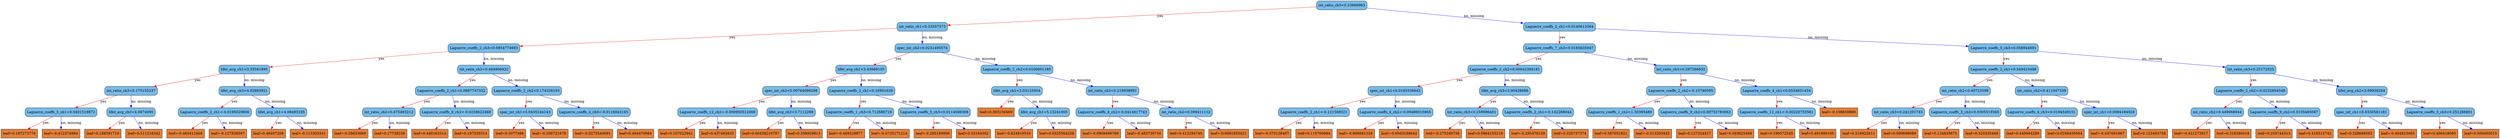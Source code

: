 digraph {
	graph [bb="0,0,8143.8,567",
		rankdir=TB
	];
	node [label="\N"];
	0	[fillcolor="#78bceb",
		height=0.5,
		label="int_ratio_ch3<0.23666963",
		pos="3948.9,549",
		shape=box,
		style="filled, rounded",
		width=2.2326];
	1	[fillcolor="#78bceb",
		height=0.5,
		label="int_ratio_ch1<0.33557573",
		pos="2899.9,460.5",
		shape=box,
		style="filled, rounded",
		width=2.2326];
	0 -> 1	[color="#FF0000",
		label=yes,
		lp="3527.9,504.75",
		pos="e,2980.7,468.17 3868.3,541.36 3676.7,525.55 3194.6,485.8 2991.9,469.09"];
	2	[fillcolor="#78bceb",
		height=0.5,
		label="Laguerre_coeffs_2_ch1<0.0140613364",
		pos="4993.9,460.5",
		shape=box,
		style="filled, rounded",
		width=3.2014];
	0 -> 2	[color="#0000FF",
		label="no, missing",
		lp="4597.8,504.75",
		pos="e,4878.5,471.05 4029.6,541.32 4210.4,526.35 4649.3,490.02 4867,472"];
	3	[fillcolor="#78bceb",
		height=0.5,
		label="Laguerre_coeffs_2_ch3<0.0954774693",
		pos="1594.9,372",
		shape=box,
		style="filled, rounded",
		width=3.2014];
	1 -> 3	[color="#FF0000",
		label=yes,
		lp="2373.9,416.25",
		pos="e,1710.2,380.64 2819.2,454.15 2599.3,439.57 1987.7,399.04 1721.4,381.39"];
	4	[fillcolor="#78bceb",
		height=0.5,
		label="spec_int_ch2<0.0231495574",
		pos="2899.9,372",
		shape=box,
		style="filled, rounded",
		width=2.4097];
	1 -> 4	[color="#0000FF",
		label="no, missing",
		lp="2931.8,416.25",
		pos="e,2899.9,390.35 2899.9,442.41 2899.9,430.76 2899.9,415.05 2899.9,401.52"];
	5	[fillcolor="#78bceb",
		height=0.5,
		label="Laguerre_coeffs_7_ch3<0.0185635947",
		pos="4993.9,372",
		shape=box,
		style="filled, rounded",
		width=3.2014];
	2 -> 5	[color="#FF0000",
		label=yes,
		lp="5002.9,416.25",
		pos="e,4993.9,390.35 4993.9,442.41 4993.9,430.76 4993.9,415.05 4993.9,401.52"];
	6	[fillcolor="#78bceb",
		height=0.5,
		label="Laguerre_coeffs_5_ch3<0.058944691",
		pos="6467.9,372",
		shape=box,
		style="filled, rounded",
		width=3.1076];
	2 -> 6	[color="#0000FF",
		label="no, missing",
		lp="5895.8,416.25",
		pos="e,6355.5,379.59 5109.5,452.71 5382.2,436.71 6063.5,396.73 6344.1,380.26"];
	7	[fillcolor="#78bceb",
		height=0.5,
		label="lifet_avg_ch1<3.35561895",
		pos="760.88,283.5",
		shape=box,
		style="filled, rounded",
		width=2.2639];
	3 -> 7	[color="#FF0000",
		label=yes,
		lp="1261.9,327.75",
		pos="e,842.68,292.98 1479.3,359.02 1312.5,341.71 1007.2,310.05 853.9,294.15"];
	8	[fillcolor="#78bceb",
		height=0.5,
		label="int_ratio_ch2<0.494906932",
		pos="1594.9,283.5",
		shape=box,
		style="filled, rounded",
		width=2.3264];
	3 -> 8	[color="#0000FF",
		label="no, missing",
		lp="1626.8,327.75",
		pos="e,1594.9,301.85 1594.9,353.91 1594.9,342.26 1594.9,326.55 1594.9,313.02"];
	9	[fillcolor="#78bceb",
		height=0.5,
		label="lifet_avg_ch1<3.43669105",
		pos="2815.9,283.5",
		shape=box,
		style="filled, rounded",
		width=2.2639];
	4 -> 9	[color="#FF0000",
		label=yes,
		lp="2874.9,327.75",
		pos="e,2832.7,301.85 2883.3,353.91 2871,341.32 2854.2,323.98 2840.4,309.79"];
	10	[fillcolor="#78bceb",
		height=0.5,
		label="Laguerre_coeffs_2_ch2<0.0100601185",
		pos="3333.9,283.5",
		shape=box,
		style="filled, rounded",
		width=3.2014];
	4 -> 10	[color="#0000FF",
		label="no, missing",
		lp="3187.8,327.75",
		pos="e,3246.2,301.97 2986.9,353.65 3058.6,339.37 3160.2,319.12 3234.9,304.22"];
	15	[fillcolor="#78bceb",
		height=0.5,
		label="int_ratio_ch3<0.175155237",
		pos="434.88,195",
		shape=box,
		style="filled, rounded",
		width=2.3264];
	7 -> 15	[color="#FF0000",
		label=yes,
		lp="636.88,239.25",
		pos="e,500.63,213.45 695.3,265.1 642.22,251.02 567.37,231.16 511.53,216.34"];
	16	[fillcolor="#78bceb",
		height=0.5,
		label="lifet_avg_ch3<4.92883921",
		pos="760.88,195",
		shape=box,
		style="filled, rounded",
		width=2.2639];
	7 -> 16	[color="#0000FF",
		label="no, missing",
		lp="792.75,239.25",
		pos="e,760.88,213.35 760.88,265.41 760.88,253.76 760.88,238.05 760.88,224.52"];
	17	[fillcolor="#78bceb",
		height=0.5,
		label="Laguerre_coeffs_2_ch1<0.0887747332",
		pos="1472.9,195",
		shape=box,
		style="filled, rounded",
		width=3.2014];
	8 -> 17	[color="#FF0000",
		label=yes,
		lp="1553.9,239.25",
		pos="e,1497.2,213.27 1570.5,265.2 1552.1,252.18 1526.7,234.17 1506.4,219.79"];
	18	[fillcolor="#78bceb",
		height=0.5,
		label="Laguerre_coeffs_2_ch2<0.174328193",
		pos="1717.9,195",
		shape=box,
		style="filled, rounded",
		width=3.1076];
	8 -> 18	[color="#0000FF",
		label="no, missing",
		lp="1699.8,239.25",
		pos="e,1693.3,213.27 1619.5,265.2 1638,252.18 1663.6,234.17 1684,219.79"];
	31	[fillcolor="#78bceb",
		height=0.5,
		label="Laguerre_coeffs_5_ch1<0.0401519872",
		pos="193.88,106.5",
		shape=box,
		style="filled, rounded",
		width=3.2014];
	15 -> 31	[color="#FF0000",
		label=yes,
		lp="345.88,150.75",
		pos="e,242.28,124.87 386.39,176.6 347.91,162.79 293.95,143.42 252.94,128.7"];
	32	[fillcolor="#78bceb",
		height=0.5,
		label="lifet_avg_ch3<4.0874095",
		pos="434.88,106.5",
		shape=box,
		style="filled, rounded",
		width=2.1701];
	15 -> 32	[color="#0000FF",
		label="no, missing",
		lp="466.75,150.75",
		pos="e,434.88,124.85 434.88,176.91 434.88,165.26 434.88,149.55 434.88,136.02"];
	33	[fillcolor="#78bceb",
		height=0.5,
		label="Laguerre_coeffs_2_ch1<-0.0195029806",
		pos="695.88,106.5",
		shape=box,
		style="filled, rounded",
		width=3.2639];
	16 -> 33	[color="#FF0000",
		label=yes,
		lp="743.88,150.75",
		pos="e,708.91,124.85 748.03,176.91 738.83,164.67 726.27,147.95 715.78,133.99"];
	34	[fillcolor="#78bceb",
		height=0.5,
		label="lifet_avg_ch1<4.08493185",
		pos="912.88,106.5",
		shape=box,
		style="filled, rounded",
		width=2.2639];
	16 -> 34	[color="#0000FF",
		label="no, missing",
		lp="882.75,150.75",
		pos="e,882.27,124.91 791.27,176.7 814.6,163.43 847.02,144.98 872.52,130.46"];
	63	[fillcolor="#e48038",
		height=0.5,
		label="leaf=0.197273776",
		pos="57.875,18",
		shape=box,
		style=filled,
		width=1.6076];
	31 -> 63	[color="#FF0000",
		label=yes,
		lp="147.88,62.25",
		pos="e,85.023,36.267 166.68,88.203 146.02,75.062 117.38,56.846 94.67,42.403"];
	64	[fillcolor="#e48038",
		height=0.5,
		label="leaf=-0.412374884",
		pos="193.88,18",
		shape=box,
		style=filled,
		width=1.6701];
	31 -> 64	[color="#0000FF",
		label="no, missing",
		lp="225.75,62.25",
		pos="e,193.88,36.35 193.88,88.41 193.88,76.758 193.88,61.047 193.88,47.519"];
	65	[fillcolor="#e48038",
		height=0.5,
		label="leaf=0.188591719",
		pos="329.88,18",
		shape=box,
		style=filled,
		width=1.6076];
	32 -> 65	[color="#FF0000",
		label=yes,
		lp="400.88,62.25",
		pos="e,350.83,36.267 413.88,88.203 398.28,75.356 376.8,57.661 359.47,43.38"];
	66	[fillcolor="#e48038",
		height=0.5,
		label="leaf=0.511216342",
		pos="463.88,18",
		shape=box,
		style=filled,
		width=1.6076];
	32 -> 66	[color="#0000FF",
		label="no, missing",
		lp="484.75,62.25",
		pos="e,458.06,36.35 440.6,88.41 444.55,76.64 449.88,60.729 454.45,47.11"];
	67	[fillcolor="#e48038",
		height=0.5,
		label="leaf=-0.465412468",
		pos="599.88,18",
		shape=box,
		style=filled,
		width=1.6701];
	33 -> 67	[color="#FF0000",
		label=yes,
		lp="665.88,62.25",
		pos="e,619.13,36.35 676.91,88.41 662.8,75.698 643.33,58.157 627.5,43.889"];
	68	[fillcolor="#e48038",
		height=0.5,
		label="leaf=-0.127838597",
		pos="737.88,18",
		shape=box,
		style=filled,
		width=1.6701];
	33 -> 68	[color="#0000FF",
		label="no, missing",
		lp="752.75,62.25",
		pos="e,729.45,36.35 704.17,88.41 709.95,76.522 717.77,60.41 724.42,46.702"];
	69	[fillcolor="#e48038",
		height=0.5,
		label="leaf=0.48497209",
		pos="870.88,18",
		shape=box,
		style=filled,
		width=1.5139];
	34 -> 69	[color="#FF0000",
		label=yes,
		lp="904.88,62.25",
		pos="e,879.3,36.35 904.58,88.41 898.8,76.522 890.98,60.41 884.33,46.702"];
	70	[fillcolor="#e48038",
		height=0.5,
		label="leaf=-0.113303341",
		pos="1003.9,18",
		shape=box,
		style=filled,
		width=1.6701];
	34 -> 70	[color="#0000FF",
		label="no, missing",
		lp="998.75,62.25",
		pos="e,985.62,36.35 930.85,88.41 944.23,75.698 962.68,58.157 977.69,43.889"];
	35	[fillcolor="#78bceb",
		height=0.5,
		label="int_ratio_ch2<0.475463212",
		pos="1261.9,106.5",
		shape=box,
		style="filled, rounded",
		width=2.3264];
	17 -> 35	[color="#FF0000",
		label=yes,
		lp="1395.9,150.75",
		pos="e,1304.3,124.87 1430.4,176.6 1397,162.9 1350.3,143.75 1314.5,129.08"];
	36	[fillcolor="#78bceb",
		height=0.5,
		label="Laguerre_coeffs_6_ch2<-0.0258622468",
		pos="1480.9,106.5",
		shape=box,
		style="filled, rounded",
		width=3.2639];
	17 -> 36	[color="#0000FF",
		label="no, missing",
		lp="1509.8,150.75",
		pos="e,1479.3,124.85 1474.5,176.91 1475.5,165.26 1477,149.55 1478.2,136.02"];
	37	[fillcolor="#78bceb",
		height=0.5,
		label="spec_int_ch1<0.0435244143",
		pos="1713.9,106.5",
		shape=box,
		style="filled, rounded",
		width=2.4097];
	18 -> 37	[color="#FF0000",
		label=yes,
		lp="1725.9,150.75",
		pos="e,1714.7,124.85 1717.1,176.91 1716.5,165.26 1715.8,149.55 1715.2,136.02"];
	38	[fillcolor="#78bceb",
		height=0.5,
		label="Laguerre_coeffs_4_ch3<-0.0116043165",
		pos="1935.9,106.5",
		shape=box,
		style="filled, rounded",
		width=3.2639];
	18 -> 38	[color="#0000FF",
		label="no, missing",
		lp="1878.8,150.75",
		pos="e,1892.1,124.87 1761.7,176.6 1796.2,162.9 1844.5,143.75 1881.5,129.08"];
	71	[fillcolor="#e48038",
		height=0.5,
		label="leaf=-0.28633669",
		pos="1138.9,18",
		shape=box,
		style=filled,
		width=1.5764];
	35 -> 71	[color="#FF0000",
		label=yes,
		lp="1220.9,62.25",
		pos="e,1163.4,36.267 1237.3,88.203 1218.8,75.179 1193.2,57.173 1172.7,42.792"];
	72	[fillcolor="#e48038",
		height=0.5,
		label="leaf=0.17738238",
		pos="1267.9,18",
		shape=box,
		style=filled,
		width=1.5139];
	35 -> 72	[color="#0000FF",
		label="no, missing",
		lp="1297.8,62.25",
		pos="e,1266.7,36.35 1263.1,88.41 1263.9,76.758 1265,61.047 1265.9,47.519"];
	73	[fillcolor="#e48038",
		height=0.5,
		label="leaf=0.440163314",
		pos="1397.9,18",
		shape=box,
		style=filled,
		width=1.6076];
	36 -> 73	[color="#FF0000",
		label=yes,
		lp="1455.9,62.25",
		pos="e,1414.5,36.35 1464.5,88.41 1452.4,75.816 1435.8,58.481 1422.1,44.286"];
	74	[fillcolor="#e48038",
		height=0.5,
		label="leaf=0.197530314",
		pos="1531.9,18",
		shape=box,
		style=filled,
		width=1.6076];
	36 -> 74	[color="#0000FF",
		label="no, missing",
		lp="1543.8,62.25",
		pos="e,1521.6,36.35 1491,88.41 1498.1,76.287 1507.8,59.77 1516,45.89"];
	75	[fillcolor="#e48038",
		height=0.5,
		label="leaf=0.3077586",
		pos="1658.9,18",
		shape=box,
		style=filled,
		width=1.4201];
	37 -> 75	[color="#FF0000",
		label=yes,
		lp="1700.9,62.25",
		pos="e,1669.9,36.35 1703,88.41 1695.3,76.287 1684.8,59.77 1676,45.89"];
	76	[fillcolor="#e48038",
		height=0.5,
		label="leaf=-0.206721678",
		pos="1787.9,18",
		shape=box,
		style=filled,
		width=1.6701];
	37 -> 76	[color="#0000FF",
		label="no, missing",
		lp="1789.8,62.25",
		pos="e,1773,36.35 1728.5,88.41 1739.1,76.051 1753.5,59.127 1765.6,45.085"];
	77	[fillcolor="#e48038",
		height=0.5,
		label="leaf=-0.0273540691",
		pos="1929.9,18",
		shape=box,
		style=filled,
		width=1.7639];
	38 -> 77	[color="#FF0000",
		label=yes,
		lp="1942.9,62.25",
		pos="e,1931.1,36.35 1934.7,88.41 1933.9,76.758 1932.8,61.047 1931.9,47.519"];
	78	[fillcolor="#e48038",
		height=0.5,
		label="leaf=0.494470984",
		pos="2068.9,18",
		shape=box,
		style=filled,
		width=1.6076];
	38 -> 78	[color="#0000FF",
		label="no, missing",
		lp="2046.8,62.25",
		pos="e,2042.3,36.267 1962.5,88.203 1982.7,75.062 2010.7,56.846 2032.9,42.403"];
	19	[fillcolor="#78bceb",
		height=0.5,
		label="spec_int_ch3<0.00764098298",
		pos="2585.9,195",
		shape=box,
		style="filled, rounded",
		width=2.5035];
	9 -> 19	[color="#FF0000",
		label=yes,
		lp="2730.9,239.25",
		pos="e,2632.1,213.37 2769.6,265.1 2733,251.35 2681.8,232.08 2642.7,217.39"];
	20	[fillcolor="#78bceb",
		height=0.5,
		label="Laguerre_coeffs_2_ch1<0.16951628",
		pos="2815.9,195",
		shape=box,
		style="filled, rounded",
		width=3.0139];
	9 -> 20	[color="#0000FF",
		label="no, missing",
		lp="2847.8,239.25",
		pos="e,2815.9,213.35 2815.9,265.41 2815.9,253.76 2815.9,238.05 2815.9,224.52"];
	21	[fillcolor="#78bceb",
		height=0.5,
		label="lifet_avg_ch1<3.03125954",
		pos="3333.9,195",
		shape=box,
		style="filled, rounded",
		width=2.2639];
	10 -> 21	[color="#FF0000",
		label=yes,
		lp="3342.9,239.25",
		pos="e,3333.9,213.35 3333.9,265.41 3333.9,253.76 3333.9,238.05 3333.9,224.52"];
	22	[fillcolor="#78bceb",
		height=0.5,
		label="int_ratio_ch3<0.218938991",
		pos="3635.9,195",
		shape=box,
		style="filled, rounded",
		width=2.3264];
	10 -> 22	[color="#0000FF",
		label="no, missing",
		lp="3544.8,239.25",
		pos="e,3575,213.45 3394.6,265.1 3443.6,251.07 3512.6,231.32 3564.2,216.53"];
	39	[fillcolor="#78bceb",
		height=0.5,
		label="Laguerre_coeffs_12_ch2<-0.000950512069",
		pos="2336.9,106.5",
		shape=box,
		style="filled, rounded",
		width=3.5451];
	19 -> 39	[color="#FF0000",
		label=yes,
		lp="2492.9,150.75",
		pos="e,2386.9,124.87 2535.8,176.6 2495.9,162.76 2440,143.34 2397.6,128.61"];
	40	[fillcolor="#78bceb",
		height=0.5,
		label="lifet_avg_ch3<3.7112298",
		pos="2585.9,106.5",
		shape=box,
		style="filled, rounded",
		width=2.1701];
	19 -> 40	[color="#0000FF",
		label="no, missing",
		lp="2617.8,150.75",
		pos="e,2585.9,124.85 2585.9,176.91 2585.9,165.26 2585.9,149.55 2585.9,136.02"];
	41	[fillcolor="#78bceb",
		height=0.5,
		label="Laguerre_coeffs_1_ch3<0.712686718",
		pos="2799.9,106.5",
		shape=box,
		style="filled, rounded",
		width=3.1076];
	20 -> 41	[color="#FF0000",
		label=yes,
		lp="2818.9,150.75",
		pos="e,2803.1,124.85 2812.7,176.91 2810.6,165.26 2807.7,149.55 2805.2,136.02"];
	42	[fillcolor="#78bceb",
		height=0.5,
		label="Laguerre_coeffs_5_ch3<0.0114508308",
		pos="3044.9,106.5",
		shape=box,
		style="filled, rounded",
		width=3.2014];
	20 -> 42	[color="#0000FF",
		label="no, missing",
		lp="2983.8,150.75",
		pos="e,2998.9,124.87 2861.9,176.6 2898.4,162.85 2949.4,143.58 2988.3,128.89"];
	79	[fillcolor="#e48038",
		height=0.5,
		label="leaf=0.107022941",
		pos="2202.9,18",
		shape=box,
		style=filled,
		width=1.6076];
	39 -> 79	[color="#FF0000",
		label=yes,
		lp="2291.9,62.25",
		pos="e,2229.6,36.267 2310.1,88.203 2289.7,75.062 2261.5,56.846 2239.1,42.403"];
	80	[fillcolor="#e48038",
		height=0.5,
		label="leaf=0.437482625",
		pos="2336.9,18",
		shape=box,
		style=filled,
		width=1.6076];
	39 -> 80	[color="#0000FF",
		label="no, missing",
		lp="2368.8,62.25",
		pos="e,2336.9,36.35 2336.9,88.41 2336.9,76.758 2336.9,61.047 2336.9,47.519"];
	81	[fillcolor="#e48038",
		height=0.5,
		label="leaf=0.00438210787",
		pos="2477.9,18",
		shape=box,
		style=filled,
		width=1.7951];
	40 -> 81	[color="#FF0000",
		label=yes,
		lp="2550.9,62.25",
		pos="e,2499.4,36.267 2564.3,88.203 2548.2,75.356 2526.1,57.661 2508.3,43.38"];
	82	[fillcolor="#e48038",
		height=0.5,
		label="leaf=0.358929813",
		pos="2618.9,18",
		shape=box,
		style=filled,
		width=1.6076];
	40 -> 82	[color="#0000FF",
		label="no, missing",
		lp="2637.8,62.25",
		pos="e,2612.3,36.35 2592.4,88.41 2596.9,76.522 2603.1,60.41 2608.3,46.702"];
	83	[fillcolor="#e48038",
		height=0.5,
		label="leaf=-0.469229877",
		pos="2754.9,18",
		shape=box,
		style=filled,
		width=1.6701];
	41 -> 83	[color="#FF0000",
		label=yes,
		lp="2790.9,62.25",
		pos="e,2763.9,36.35 2791,88.41 2784.7,76.405 2776.3,60.091 2769.1,46.295"];
	84	[fillcolor="#e48038",
		height=0.5,
		label="leaf=-0.0735171214",
		pos="2896.9,18",
		shape=box,
		style=filled,
		width=1.7639];
	41 -> 84	[color="#0000FF",
		label="no, missing",
		lp="2889.8,62.25",
		pos="e,2877.4,36.35 2819,88.41 2833.3,75.698 2853,58.157 2869,43.889"];
	85	[fillcolor="#e48038",
		height=0.5,
		label="leaf=-0.285180956",
		pos="3038.9,18",
		shape=box,
		style=filled,
		width=1.6701];
	42 -> 85	[color="#FF0000",
		label=yes,
		lp="3051.9,62.25",
		pos="e,3040.1,36.35 3043.7,88.41 3042.9,76.758 3041.8,61.047 3040.9,47.519"];
	86	[fillcolor="#e48038",
		height=0.5,
		label="leaf=0.35164392",
		pos="3171.9,18",
		shape=box,
		style=filled,
		width=1.5139];
	42 -> 86	[color="#0000FF",
		label="no, missing",
		lp="3151.8,62.25",
		pos="e,3146.5,36.267 3070.3,88.203 3089.5,75.12 3116.1,57.01 3137.2,42.597"];
	43	[fillcolor="#e48038",
		height=0.5,
		label="leaf=0.393156469",
		pos="3256.9,106.5",
		shape=box,
		style=filled,
		width=1.6076];
	21 -> 43	[color="#FF0000",
		label=yes,
		lp="3311.9,150.75",
		pos="e,3272.3,124.85 3318.7,176.91 3307.6,164.43 3292.3,147.3 3279.7,133.18"];
	44	[fillcolor="#78bceb",
		height=0.5,
		label="lifet_avg_ch1<5.13241005",
		pos="3413.9,106.5",
		shape=box,
		style="filled, rounded",
		width=2.2639];
	21 -> 44	[color="#0000FF",
		label="no, missing",
		lp="3413.8,150.75",
		pos="e,3397.8,124.85 3349.7,176.91 3361.2,164.43 3377.1,147.3 3390.1,133.18"];
	45	[fillcolor="#78bceb",
		height=0.5,
		label="Laguerre_coeffs_4_ch2<-0.0414817743",
		pos="3635.9,106.5",
		shape=box,
		style="filled, rounded",
		width=3.2639];
	22 -> 45	[color="#FF0000",
		label=yes,
		lp="3644.9,150.75",
		pos="e,3635.9,124.85 3635.9,176.91 3635.9,165.26 3635.9,149.55 3635.9,136.02"];
	46	[fillcolor="#78bceb",
		height=0.5,
		label="int_ratio_ch2<0.399411112",
		pos="3864.9,106.5",
		shape=box,
		style="filled, rounded",
		width=2.3264];
	22 -> 46	[color="#0000FF",
		label="no, missing",
		lp="3803.8,150.75",
		pos="e,3818.9,124.87 3681.9,176.6 3718.4,162.85 3769.4,143.58 3808.3,128.89"];
	87	[fillcolor="#e48038",
		height=0.5,
		label="leaf=-0.624919534",
		pos="3304.9,18",
		shape=box,
		style=filled,
		width=1.6701];
	44 -> 87	[color="#FF0000",
		label=yes,
		lp="3378.9,62.25",
		pos="e,3326.6,36.267 3392.1,88.203 3375.9,75.356 3353.6,57.661 3335.6,43.38"];
	88	[fillcolor="#e48038",
		height=0.5,
		label="leaf=0.0325564258",
		pos="3443.9,18",
		shape=box,
		style=filled,
		width=1.7014];
	44 -> 88	[color="#0000FF",
		label="no, missing",
		lp="3463.8,62.25",
		pos="e,3437.9,36.35 3419.8,88.41 3423.9,76.64 3429.4,60.729 3434.1,47.11"];
	89	[fillcolor="#e48038",
		height=0.5,
		label="leaf=-0.0909496769",
		pos="3586.9,18",
		shape=box,
		style=filled,
		width=1.7639];
	45 -> 89	[color="#FF0000",
		label=yes,
		lp="3624.9,62.25",
		pos="e,3596.7,36.35 3626.2,88.41 3619.4,76.405 3610.2,60.091 3602.3,46.295"];
	90	[fillcolor="#e48038",
		height=0.5,
		label="leaf=-0.483739734",
		pos="3728.9,18",
		shape=box,
		style=filled,
		width=1.6701];
	45 -> 90	[color="#0000FF",
		label="no, missing",
		lp="3722.8,62.25",
		pos="e,3710.2,36.35 3654.2,88.41 3667.9,75.698 3686.8,58.157 3702.1,43.889"];
	91	[fillcolor="#e48038",
		height=0.5,
		label="leaf=0.412294745",
		pos="3864.9,18",
		shape=box,
		style=filled,
		width=1.6076];
	46 -> 91	[color="#FF0000",
		label=yes,
		lp="3873.9,62.25",
		pos="e,3864.9,36.35 3864.9,88.41 3864.9,76.758 3864.9,61.047 3864.9,47.519"];
	92	[fillcolor="#e48038",
		height=0.5,
		label="leaf=-0.0881850421",
		pos="4003.9,18",
		shape=box,
		style=filled,
		width=1.7639];
	46 -> 92	[color="#0000FF",
		label="no, missing",
		lp="3978.8,62.25",
		pos="e,3976.1,36.267 3892.7,88.203 3913.9,75.003 3943.3,56.683 3966.6,42.209"];
	11	[fillcolor="#78bceb",
		height=0.5,
		label="Laguerre_coeffs_2_ch2<0.00642394181",
		pos="4865.9,283.5",
		shape=box,
		style="filled, rounded",
		width=3.2951];
	5 -> 11	[color="#FF0000",
		label=yes,
		lp="4950.9,327.75",
		pos="e,4891.4,301.77 4968.3,353.7 4948.9,340.62 4922.1,322.51 4900.8,308.1"];
	12	[fillcolor="#78bceb",
		height=0.5,
		label="int_ratio_ch3<0.297266632",
		pos="5415.9,283.5",
		shape=box,
		style="filled, rounded",
		width=2.3264];
	5 -> 12	[color="#0000FF",
		label="no, missing",
		lp="5274.8,327.75",
		pos="e,5331.9,301.7 5079,353.55 5149.1,339.18 5248.4,318.84 5321,303.95"];
	13	[fillcolor="#78bceb",
		height=0.5,
		label="Laguerre_coeffs_2_ch1<0.349423498",
		pos="6467.9,283.5",
		shape=box,
		style="filled, rounded",
		width=3.1076];
	6 -> 13	[color="#FF0000",
		label=yes,
		lp="6476.9,327.75",
		pos="e,6467.9,301.85 6467.9,353.91 6467.9,342.26 6467.9,326.55 6467.9,313.02"];
	14	[fillcolor="#78bceb",
		height=0.5,
		label="int_ratio_ch3<0.25172025",
		pos="7327.9,283.5",
		shape=box,
		style="filled, rounded",
		width=2.2326];
	6 -> 14	[color="#0000FF",
		label="no, missing",
		lp="7007.8,327.75",
		pos="e,7247.1,292.63 6579.9,359.74 6751.7,342.46 7077,309.73 7235.9,293.75"];
	23	[fillcolor="#78bceb",
		height=0.5,
		label="spec_int_ch1<0.0183336642",
		pos="4547.9,195",
		shape=box,
		style="filled, rounded",
		width=2.4097];
	11 -> 23	[color="#FF0000",
		label=yes,
		lp="4744.9,239.25",
		pos="e,4612,213.45 4801.9,265.1 4750.2,251.05 4677.4,231.24 4623,216.43"];
	24	[fillcolor="#78bceb",
		height=0.5,
		label="lifet_avg_ch3<3.90428686",
		pos="4865.9,195",
		shape=box,
		style="filled, rounded",
		width=2.2639];
	11 -> 24	[color="#0000FF",
		label="no, missing",
		lp="4897.8,239.25",
		pos="e,4865.9,213.35 4865.9,265.41 4865.9,253.76 4865.9,238.05 4865.9,224.52"];
	25	[fillcolor="#78bceb",
		height=0.5,
		label="Laguerre_coeffs_2_ch2<-0.15746595",
		pos="5415.9,195",
		shape=box,
		style="filled, rounded",
		width=3.0764];
	12 -> 25	[color="#FF0000",
		label=yes,
		lp="5424.9,239.25",
		pos="e,5415.9,213.35 5415.9,265.41 5415.9,253.76 5415.9,238.05 5415.9,224.52"];
	26	[fillcolor="#78bceb",
		height=0.5,
		label="Laguerre_coeffs_4_ch1<0.0534831434",
		pos="5789.9,195",
		shape=box,
		style="filled, rounded",
		width=3.2014];
	12 -> 26	[color="#0000FF",
		label="no, missing",
		lp="5668.8,239.25",
		pos="e,5714.4,213.45 5491.1,265.1 5552.5,250.9 5639.3,230.82 5703.5,215.97"];
	47	[fillcolor="#78bceb",
		height=0.5,
		label="Laguerre_coeffs_2_ch1<-0.121569321",
		pos="4281.9,106.5",
		shape=box,
		style="filled, rounded",
		width=3.1701];
	23 -> 47	[color="#FF0000",
		label=yes,
		lp="4447.9,150.75",
		pos="e,4335.3,124.87 4494.4,176.6 4451.6,162.7 4391.6,143.17 4346.2,128.42"];
	48	[fillcolor="#78bceb",
		height=0.5,
		label="Laguerre_coeffs_4_ch2<-0.00486010965",
		pos="4547.9,106.5",
		shape=box,
		style="filled, rounded",
		width=3.3576];
	23 -> 48	[color="#0000FF",
		label="no, missing",
		lp="4579.8,150.75",
		pos="e,4547.9,124.85 4547.9,176.91 4547.9,165.26 4547.9,149.55 4547.9,136.02"];
	49	[fillcolor="#78bceb",
		height=0.5,
		label="int_ratio_ch3<0.259986401",
		pos="4795.9,106.5",
		shape=box,
		style="filled, rounded",
		width=2.3264];
	24 -> 49	[color="#FF0000",
		label=yes,
		lp="4846.9,150.75",
		pos="e,4809.9,124.85 4852,176.91 4842,164.55 4828.3,147.63 4817,133.58"];
	50	[fillcolor="#78bceb",
		height=0.5,
		label="Laguerre_coeffs_2_ch1<-0.142288044",
		pos="5011.9,106.5",
		shape=box,
		style="filled, rounded",
		width=3.1701];
	24 -> 50	[color="#0000FF",
		label="no, missing",
		lp="4984.8,150.75",
		pos="e,4982.7,124.77 4895.1,176.7 4917.4,163.44 4948.5,145.02 4973,130.51"];
	93	[fillcolor="#e48038",
		height=0.5,
		label="leaf=-0.370138407",
		pos="4145.9,18",
		shape=box,
		style=filled,
		width=1.6701];
	47 -> 93	[color="#FF0000",
		label=yes,
		lp="4235.9,62.25",
		pos="e,4173,36.267 4254.7,88.203 4234,75.062 4205.4,56.846 4182.7,42.403"];
	94	[fillcolor="#e48038",
		height=0.5,
		label="leaf=0.115700684",
		pos="4281.9,18",
		shape=box,
		style=filled,
		width=1.6076];
	47 -> 94	[color="#0000FF",
		label="no, missing",
		lp="4313.8,62.25",
		pos="e,4281.9,36.35 4281.9,88.41 4281.9,76.758 4281.9,61.047 4281.9,47.519"];
	95	[fillcolor="#e48038",
		height=0.5,
		label="leaf=-0.606681228",
		pos="4417.9,18",
		shape=box,
		style=filled,
		width=1.6701];
	48 -> 95	[color="#FF0000",
		label=yes,
		lp="4503.9,62.25",
		pos="e,4443.8,36.267 4521.9,88.203 4502.2,75.12 4475,57.01 4453.3,42.597"];
	96	[fillcolor="#e48038",
		height=0.5,
		label="leaf=-0.0563188642",
		pos="4559.9,18",
		shape=box,
		style=filled,
		width=1.7639];
	48 -> 96	[color="#0000FF",
		label="no, missing",
		lp="4587.8,62.25",
		pos="e,4557.5,36.35 4550.2,88.41 4551.9,76.758 4554,61.047 4555.9,47.519"];
	97	[fillcolor="#e48038",
		height=0.5,
		label="leaf=-0.275340736",
		pos="4701.9,18",
		shape=box,
		style=filled,
		width=1.6701];
	49 -> 97	[color="#FF0000",
		label=yes,
		lp="4766.9,62.25",
		pos="e,4720.7,36.35 4777.3,88.41 4763.5,75.698 4744.4,58.157 4728.9,43.889"];
	98	[fillcolor="#e48038",
		height=0.5,
		label="leaf=0.0864155218",
		pos="4840.9,18",
		shape=box,
		style=filled,
		width=1.7014];
	49 -> 98	[color="#0000FF",
		label="no, missing",
		lp="4854.8,62.25",
		pos="e,4831.8,36.35 4804.8,88.41 4811,76.405 4819.5,60.091 4826.7,46.295"];
	99	[fillcolor="#e48038",
		height=0.5,
		label="leaf=-0.295476139",
		pos="4979.9,18",
		shape=box,
		style=filled,
		width=1.6701];
	50 -> 99	[color="#FF0000",
		label=yes,
		lp="5007.9,62.25",
		pos="e,4986.3,36.35 5005.6,88.41 5001.2,76.64 4995.3,60.729 4990.3,47.11"];
	100	[fillcolor="#e48038",
		height=0.5,
		label="leaf=0.326737374",
		pos="5115.9,18",
		shape=box,
		style=filled,
		width=1.6076];
	50 -> 100	[color="#0000FF",
		label="no, missing",
		lp="5105.8,62.25",
		pos="e,5095,36.35 5032.4,88.41 5047.8,75.581 5069.2,57.831 5086.4,43.493"];
	51	[fillcolor="#78bceb",
		height=0.5,
		label="Laguerre_coeffs_1_ch2<1.50395489",
		pos="5280.9,106.5",
		shape=box,
		style="filled, rounded",
		width=3.0139];
	25 -> 51	[color="#FF0000",
		label=yes,
		lp="5369.9,150.75",
		pos="e,5307.8,124.77 5388.9,176.7 5368.4,163.56 5339.9,145.35 5317.4,130.9"];
	52	[fillcolor="#78bceb",
		height=0.5,
		label="Laguerre_coeffs_9_ch2<0.00753783062",
		pos="5525.9,106.5",
		shape=box,
		style="filled, rounded",
		width=3.2951];
	25 -> 52	[color="#0000FF",
		label="no, missing",
		lp="5512.8,150.75",
		pos="e,5503.9,124.77 5437.9,176.7 5454.2,163.86 5476.7,146.16 5494.9,131.88"];
	53	[fillcolor="#78bceb",
		height=0.5,
		label="Laguerre_coeffs_12_ch1<-0.00220755581",
		pos="5789.9,106.5",
		shape=box,
		style="filled, rounded",
		width=3.4514];
	26 -> 53	[color="#FF0000",
		label=yes,
		lp="5798.9,150.75",
		pos="e,5789.9,124.85 5789.9,176.91 5789.9,165.26 5789.9,149.55 5789.9,136.02"];
	54	[fillcolor="#e48038",
		height=0.5,
		label="leaf=-0.108830869",
		pos="5991.9,106.5",
		shape=box,
		style=filled,
		width=1.6701];
	26 -> 54	[color="#0000FF",
		label="no, missing",
		lp="5941.8,150.75",
		pos="e,5951.2,124.91 5830.3,176.7 5862.1,163.08 5906.7,143.99 5940.9,129.32"];
	101	[fillcolor="#e48038",
		height=0.5,
		label="leaf=0.387051821",
		pos="5249.9,18",
		shape=box,
		style=filled,
		width=1.6076];
	51 -> 101	[color="#FF0000",
		label=yes,
		lp="5277.9,62.25",
		pos="e,5256.1,36.35 5274.8,88.41 5270.5,76.64 5264.8,60.729 5259.9,47.11"];
	102	[fillcolor="#e48038",
		height=0.5,
		label="leaf=-0.513203442",
		pos="5385.9,18",
		shape=box,
		style=filled,
		width=1.6701];
	51 -> 102	[color="#0000FF",
		label="no, missing",
		lp="5374.8,62.25",
		pos="e,5364.9,36.267 5301.9,88.203 5317.5,75.356 5338.9,57.661 5356.3,43.38"];
	103	[fillcolor="#e48038",
		height=0.5,
		label="leaf=0.127324417",
		pos="5521.9,18",
		shape=box,
		style=filled,
		width=1.6076];
	52 -> 103	[color="#FF0000",
		label=yes,
		lp="5533.9,62.25",
		pos="e,5522.7,36.35 5525.1,88.41 5524.5,76.758 5523.8,61.047 5523.2,47.519"];
	104	[fillcolor="#e48038",
		height=0.5,
		label="leaf=0.393625468",
		pos="5655.9,18",
		shape=box,
		style=filled,
		width=1.6076];
	52 -> 104	[color="#0000FF",
		label="no, missing",
		lp="5634.8,62.25",
		pos="e,5629.9,36.267 5551.9,88.203 5571.5,75.12 5598.8,57.01 5620.4,42.597"];
	105	[fillcolor="#e48038",
		height=0.5,
		label="leaf=0.190572545",
		pos="5789.9,18",
		shape=box,
		style=filled,
		width=1.6076];
	53 -> 105	[color="#FF0000",
		label=yes,
		lp="5798.9,62.25",
		pos="e,5789.9,36.35 5789.9,88.41 5789.9,76.758 5789.9,61.047 5789.9,47.519"];
	106	[fillcolor="#e48038",
		height=0.5,
		label="leaf=0.491980195",
		pos="5923.9,18",
		shape=box,
		style=filled,
		width=1.6076];
	53 -> 106	[color="#0000FF",
		label="no, missing",
		lp="5901.8,62.25",
		pos="e,5897.1,36.267 5816.7,88.203 5837,75.062 5865.2,56.846 5887.6,42.403"];
	27	[fillcolor="#78bceb",
		height=0.5,
		label="int_ratio_ch2<0.40723598",
		pos="6404.9,195",
		shape=box,
		style="filled, rounded",
		width=2.2326];
	13 -> 27	[color="#FF0000",
		label=yes,
		lp="6451.9,239.25",
		pos="e,6417.5,213.35 6455.4,265.41 6446.5,253.17 6434.3,236.45 6424.2,222.49"];
	28	[fillcolor="#78bceb",
		height=0.5,
		label="int_ratio_ch2<0.411047339",
		pos="6653.9,195",
		shape=box,
		style="filled, rounded",
		width=2.3264];
	13 -> 28	[color="#0000FF",
		label="no, missing",
		lp="6609.8,239.25",
		pos="e,6616.4,213.41 6505.1,265.2 6534.1,251.69 6574.7,232.82 6606.1,218.2"];
	29	[fillcolor="#78bceb",
		height=0.5,
		label="Laguerre_coeffs_2_ch2<-0.0232804548",
		pos="7327.9,195",
		shape=box,
		style="filled, rounded",
		width=3.2639];
	14 -> 29	[color="#FF0000",
		label=yes,
		lp="7336.9,239.25",
		pos="e,7327.9,213.35 7327.9,265.41 7327.9,253.76 7327.9,238.05 7327.9,224.52"];
	30	[fillcolor="#78bceb",
		height=0.5,
		label="lifet_avg_ch2<3.09938264",
		pos="7706.9,195",
		shape=box,
		style="filled, rounded",
		width=2.2639];
	14 -> 30	[color="#0000FF",
		label="no, missing",
		lp="7583.8,239.25",
		pos="e,7630.4,213.45 7404.1,265.1 7466.3,250.9 7554.3,230.82 7619.4,215.97"];
	55	[fillcolor="#78bceb",
		height=0.5,
		label="int_ratio_ch3<0.241201743",
		pos="6187.9,106.5",
		shape=box,
		style="filled, rounded",
		width=2.3264];
	27 -> 55	[color="#FF0000",
		label=yes,
		lp="6324.9,150.75",
		pos="e,6231.5,124.87 6361.2,176.6 6326.9,162.9 6278.8,143.75 6242,129.08"];
	56	[fillcolor="#78bceb",
		height=0.5,
		label="Laguerre_coeffs_5_ch3<0.0305519365",
		pos="6404.9,106.5",
		shape=box,
		style="filled, rounded",
		width=3.2014];
	27 -> 56	[color="#0000FF",
		label="no, missing",
		lp="6436.8,150.75",
		pos="e,6404.9,124.85 6404.9,176.91 6404.9,165.26 6404.9,149.55 6404.9,136.02"];
	57	[fillcolor="#78bceb",
		height=0.5,
		label="Laguerre_coeffs_4_ch3<0.0194549151",
		pos="6653.9,106.5",
		shape=box,
		style="filled, rounded",
		width=3.2014];
	28 -> 57	[color="#FF0000",
		label=yes,
		lp="6662.9,150.75",
		pos="e,6653.9,124.85 6653.9,176.91 6653.9,165.26 6653.9,149.55 6653.9,136.02"];
	58	[fillcolor="#78bceb",
		height=0.5,
		label="spec_int_ch1<0.0094184028",
		pos="6873.9,106.5",
		shape=box,
		style="filled, rounded",
		width=2.4097];
	28 -> 58	[color="#0000FF",
		label="no, missing",
		lp="6815.8,150.75",
		pos="e,6829.7,124.87 6698.1,176.6 6733,162.9 6781.7,143.75 6819,129.08"];
	107	[fillcolor="#e48038",
		height=0.5,
		label="leaf=0.216922611",
		pos="6057.9,18",
		shape=box,
		style=filled,
		width=1.6076];
	55 -> 107	[color="#FF0000",
		label=yes,
		lp="6143.9,62.25",
		pos="e,6083.8,36.267 6161.9,88.203 6142.2,75.12 6115,57.01 6093.3,42.597"];
	108	[fillcolor="#e48038",
		height=0.5,
		label="leaf=0.509698689",
		pos="6191.9,18",
		shape=box,
		style=filled,
		width=1.6076];
	55 -> 108	[color="#0000FF",
		label="no, missing",
		lp="6222.8,62.25",
		pos="e,6191.1,36.35 6188.7,88.41 6189.2,76.758 6189.9,61.047 6190.6,47.519"];
	109	[fillcolor="#e48038",
		height=0.5,
		label="leaf=0.134835675",
		pos="6325.9,18",
		shape=box,
		style=filled,
		width=1.6076];
	56 -> 109	[color="#FF0000",
		label=yes,
		lp="6381.9,62.25",
		pos="e,6341.7,36.35 6389.3,88.41 6377.9,75.934 6362.2,58.805 6349.3,44.685"];
	110	[fillcolor="#e48038",
		height=0.5,
		label="leaf=0.320335448",
		pos="6459.9,18",
		shape=box,
		style=filled,
		width=1.6076];
	56 -> 110	[color="#0000FF",
		label="no, missing",
		lp="6469.8,62.25",
		pos="e,6448.8,36.35 6415.7,88.41 6423.4,76.287 6434,59.77 6442.8,45.89"];
	111	[fillcolor="#e48038",
		height=0.5,
		label="leaf=0.440004289",
		pos="6593.9,18",
		shape=box,
		style=filled,
		width=1.6076];
	57 -> 111	[color="#FF0000",
		label=yes,
		lp="6638.9,62.25",
		pos="e,6605.9,36.35 6642,88.41 6633.5,76.169 6621.9,59.449 6612.2,45.487"];
	112	[fillcolor="#e48038",
		height=0.5,
		label="leaf=0.0256459564",
		pos="6730.9,18",
		shape=box,
		style=filled,
		width=1.7014];
	57 -> 112	[color="#0000FF",
		label="no, missing",
		lp="6731.8,62.25",
		pos="e,6715.4,36.35 6669.1,88.41 6680.2,75.934 6695.4,58.805 6708,44.685"];
	113	[fillcolor="#e48038",
		height=0.5,
		label="leaf=-0.437691867",
		pos="6869.9,18",
		shape=box,
		style=filled,
		width=1.6701];
	58 -> 113	[color="#FF0000",
		label=yes,
		lp="6881.9,62.25",
		pos="e,6870.7,36.35 6873.1,88.41 6872.5,76.758 6871.8,61.047 6871.2,47.519"];
	114	[fillcolor="#e48038",
		height=0.5,
		label="leaf=0.123403758",
		pos="7005.9,18",
		shape=box,
		style=filled,
		width=1.6076];
	58 -> 114	[color="#0000FF",
		label="no, missing",
		lp="6983.8,62.25",
		pos="e,6979.5,36.267 6900.3,88.203 6920.3,75.062 6948.1,56.846 6970.2,42.403"];
	59	[fillcolor="#78bceb",
		height=0.5,
		label="int_ratio_ch2<0.449668944",
		pos="7231.9,106.5",
		shape=box,
		style="filled, rounded",
		width=2.3264];
	29 -> 59	[color="#FF0000",
		label=yes,
		lp="7297.9,150.75",
		pos="e,7251.1,124.85 7308.9,176.91 7294.8,164.2 7275.3,146.66 7259.5,132.39"];
	60	[fillcolor="#78bceb",
		height=0.5,
		label="Laguerre_coeffs_9_ch2<0.0105485087",
		pos="7448.9,106.5",
		shape=box,
		style="filled, rounded",
		width=3.2014];
	29 -> 60	[color="#0000FF",
		label="no, missing",
		lp="7431.8,150.75",
		pos="e,7424.7,124.77 7352.1,176.7 7370.3,163.68 7395.5,145.67 7415.6,131.29"];
	61	[fillcolor="#78bceb",
		height=0.5,
		label="spec_int_ch1<0.0330581181",
		pos="7706.9,106.5",
		shape=box,
		style="filled, rounded",
		width=2.4097];
	30 -> 61	[color="#FF0000",
		label=yes,
		lp="7715.9,150.75",
		pos="e,7706.9,124.85 7706.9,176.91 7706.9,165.26 7706.9,149.55 7706.9,136.02"];
	62	[fillcolor="#78bceb",
		height=0.5,
		label="Laguerre_coeffs_3_ch3<0.251288801",
		pos="7951.9,106.5",
		shape=box,
		style="filled, rounded",
		width=3.1076];
	30 -> 62	[color="#0000FF",
		label="no, missing",
		lp="7883.8,150.75",
		pos="e,7902.7,124.87 7756.2,176.6 7795.3,162.79 7850.1,143.42 7891.8,128.7"];
	115	[fillcolor="#e48038",
		height=0.5,
		label="leaf=-0.421273917",
		pos="7141.9,18",
		shape=box,
		style=filled,
		width=1.6701];
	59 -> 115	[color="#FF0000",
		label=yes,
		lp="7204.9,62.25",
		pos="e,7159.9,36.35 7214.1,88.41 7201,75.816 7183,58.481 7168.2,44.286"];
	116	[fillcolor="#e48038",
		height=0.5,
		label="leaf=0.318386018",
		pos="7277.9,18",
		shape=box,
		style=filled,
		width=1.6076];
	59 -> 116	[color="#0000FF",
		label="no, missing",
		lp="7291.8,62.25",
		pos="e,7268.6,36.35 7241,88.41 7247.3,76.405 7256,60.091 7263.4,46.295"];
	117	[fillcolor="#e48038",
		height=0.5,
		label="leaf=0.250744313",
		pos="7411.9,18",
		shape=box,
		style=filled,
		width=1.6076];
	60 -> 117	[color="#FF0000",
		label=yes,
		lp="7442.9,62.25",
		pos="e,7419.3,36.35 7441.6,88.41 7436.5,76.522 7429.6,60.41 7423.7,46.702"];
	118	[fillcolor="#e48038",
		height=0.5,
		label="leaf=0.418515742",
		pos="7545.9,18",
		shape=box,
		style=filled,
		width=1.6076];
	60 -> 118	[color="#0000FF",
		label="no, missing",
		lp="7538.8,62.25",
		pos="e,7526.4,36.35 7468,88.41 7482.3,75.698 7502,58.157 7518,43.889"];
	119	[fillcolor="#e48038",
		height=0.5,
		label="leaf=0.328688592",
		pos="7679.9,18",
		shape=box,
		style=filled,
		width=1.6076];
	61 -> 119	[color="#FF0000",
		label=yes,
		lp="7704.9,62.25",
		pos="e,7685.3,36.35 7701.5,88.41 7697.9,76.64 7692.9,60.729 7688.6,47.11"];
	120	[fillcolor="#e48038",
		height=0.5,
		label="leaf=-0.404823065",
		pos="7815.9,18",
		shape=box,
		style=filled,
		width=1.6701];
	61 -> 120	[color="#0000FF",
		label="no, missing",
		lp="7803.8,62.25",
		pos="e,7794.1,36.267 7728.7,88.203 7744.9,75.356 7767.2,57.661 7785.2,43.38"];
	121	[fillcolor="#e48038",
		height=0.5,
		label="leaf=0.406418085",
		pos="7951.9,18",
		shape=box,
		style=filled,
		width=1.6076];
	62 -> 121	[color="#FF0000",
		label=yes,
		lp="7960.9,62.25",
		pos="e,7951.9,36.35 7951.9,88.41 7951.9,76.758 7951.9,61.047 7951.9,47.519"];
	122	[fillcolor="#e48038",
		height=0.5,
		label="leaf=0.500450015",
		pos="8085.9,18",
		shape=box,
		style=filled,
		width=1.6076];
	62 -> 122	[color="#0000FF",
		label="no, missing",
		lp="8063.8,62.25",
		pos="e,8059.1,36.267 7978.7,88.203 7999,75.062 8027.2,56.846 8049.6,42.403"];
}
